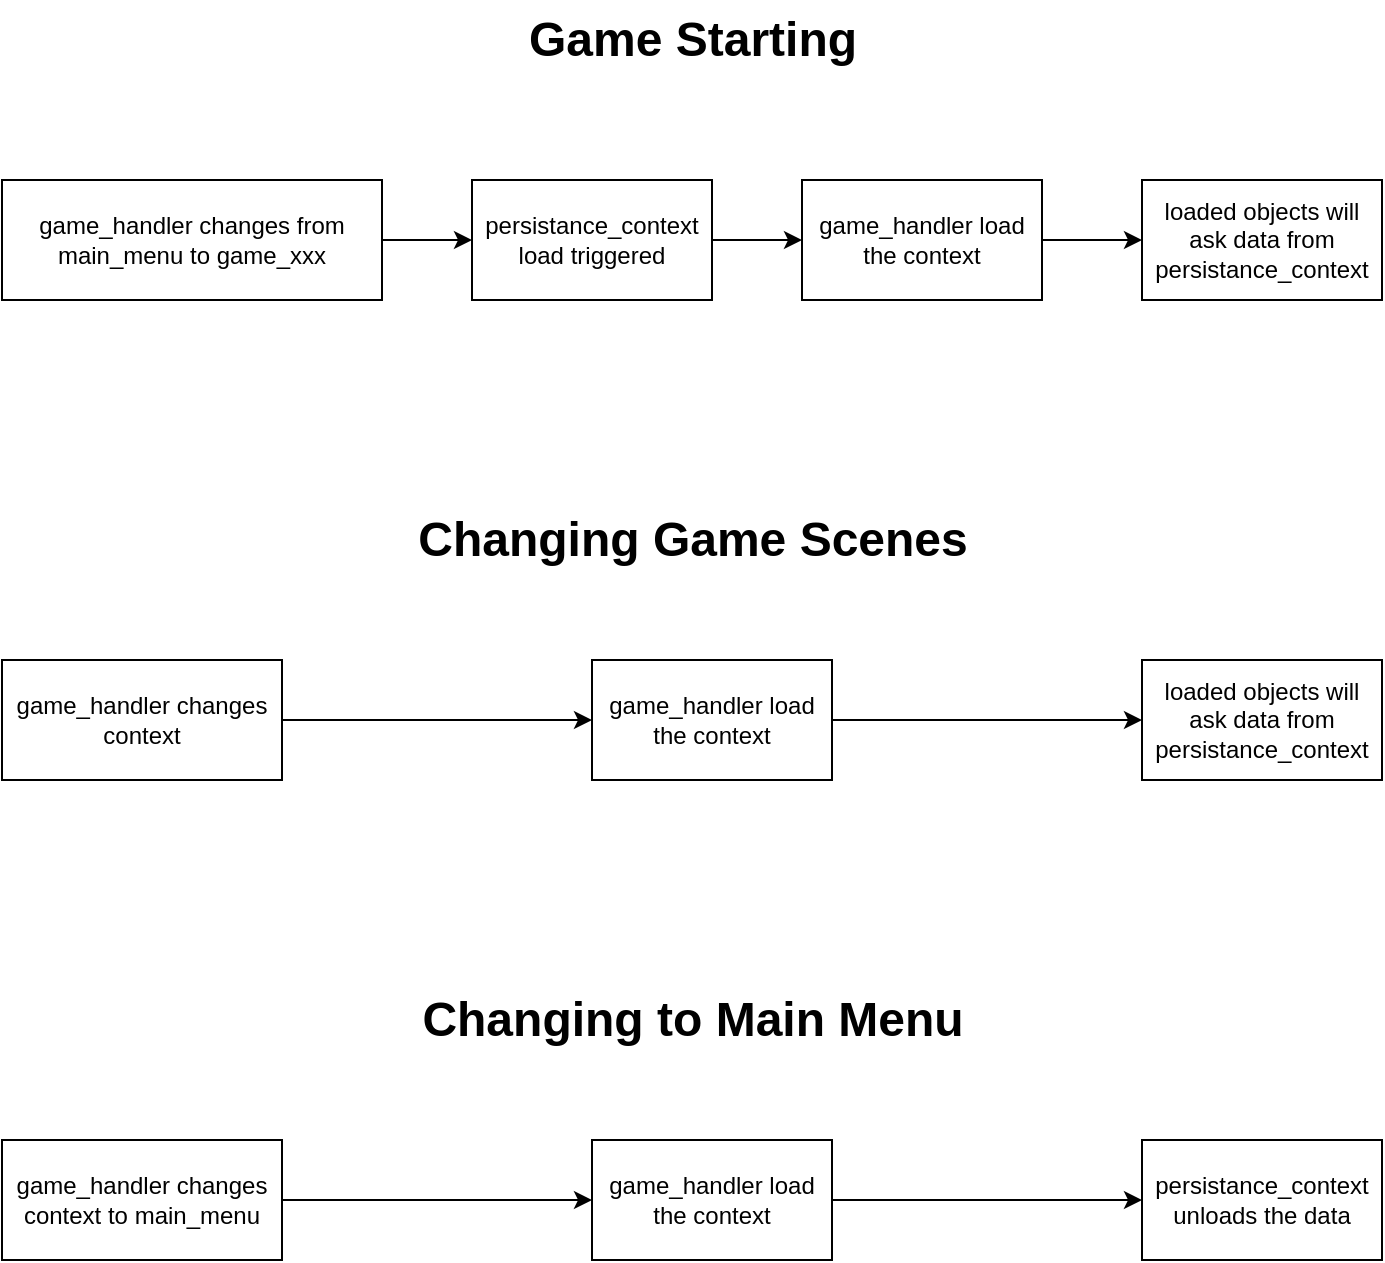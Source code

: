 <mxfile>
    <diagram id="FkKixEbIadVbpoG3_YDr" name="Page-1">
        <mxGraphModel dx="899" dy="819" grid="1" gridSize="10" guides="1" tooltips="1" connect="1" arrows="1" fold="1" page="1" pageScale="1" pageWidth="850" pageHeight="1100" math="0" shadow="0">
            <root>
                <mxCell id="0"/>
                <mxCell id="1" parent="0"/>
                <mxCell id="2" value="game_handler changes from main_menu to game_xxx" style="rounded=0;whiteSpace=wrap;html=1;" vertex="1" parent="1">
                    <mxGeometry x="80" y="170" width="190" height="60" as="geometry"/>
                </mxCell>
                <mxCell id="4" value="Game Starting" style="text;strokeColor=none;fillColor=none;html=1;fontSize=24;fontStyle=1;verticalAlign=middle;align=center;" vertex="1" parent="1">
                    <mxGeometry x="375" y="80" width="100" height="40" as="geometry"/>
                </mxCell>
                <mxCell id="5" value="game_handler load the context" style="rounded=0;whiteSpace=wrap;html=1;" vertex="1" parent="1">
                    <mxGeometry x="480" y="170" width="120" height="60" as="geometry"/>
                </mxCell>
                <mxCell id="6" value="persistance_context load triggered" style="rounded=0;whiteSpace=wrap;html=1;" vertex="1" parent="1">
                    <mxGeometry x="315" y="170" width="120" height="60" as="geometry"/>
                </mxCell>
                <mxCell id="7" value="loaded objects will ask data from persistance_context" style="rounded=0;whiteSpace=wrap;html=1;" vertex="1" parent="1">
                    <mxGeometry x="650" y="170" width="120" height="60" as="geometry"/>
                </mxCell>
                <mxCell id="8" value="" style="endArrow=classic;html=1;exitX=1;exitY=0.5;exitDx=0;exitDy=0;entryX=0;entryY=0.5;entryDx=0;entryDy=0;" edge="1" parent="1" source="2" target="6">
                    <mxGeometry width="50" height="50" relative="1" as="geometry">
                        <mxPoint x="480" y="370" as="sourcePoint"/>
                        <mxPoint x="530" y="320" as="targetPoint"/>
                    </mxGeometry>
                </mxCell>
                <mxCell id="9" value="" style="endArrow=classic;html=1;exitX=1;exitY=0.5;exitDx=0;exitDy=0;entryX=0;entryY=0.5;entryDx=0;entryDy=0;" edge="1" parent="1" source="6" target="5">
                    <mxGeometry width="50" height="50" relative="1" as="geometry">
                        <mxPoint x="280" y="210" as="sourcePoint"/>
                        <mxPoint x="325" y="210" as="targetPoint"/>
                    </mxGeometry>
                </mxCell>
                <mxCell id="10" value="" style="endArrow=classic;html=1;exitX=1;exitY=0.5;exitDx=0;exitDy=0;entryX=0;entryY=0.5;entryDx=0;entryDy=0;" edge="1" parent="1" source="5" target="7">
                    <mxGeometry width="50" height="50" relative="1" as="geometry">
                        <mxPoint x="445" y="210" as="sourcePoint"/>
                        <mxPoint x="490" y="210" as="targetPoint"/>
                    </mxGeometry>
                </mxCell>
                <mxCell id="11" value="game_handler changes context" style="rounded=0;whiteSpace=wrap;html=1;" vertex="1" parent="1">
                    <mxGeometry x="80" y="410" width="140" height="60" as="geometry"/>
                </mxCell>
                <mxCell id="12" value="game_handler load the context" style="rounded=0;whiteSpace=wrap;html=1;" vertex="1" parent="1">
                    <mxGeometry x="375" y="410" width="120" height="60" as="geometry"/>
                </mxCell>
                <mxCell id="14" value="loaded objects will ask data from persistance_context" style="rounded=0;whiteSpace=wrap;html=1;" vertex="1" parent="1">
                    <mxGeometry x="650" y="410" width="120" height="60" as="geometry"/>
                </mxCell>
                <mxCell id="15" value="" style="endArrow=classic;html=1;exitX=1;exitY=0.5;exitDx=0;exitDy=0;entryX=0;entryY=0.5;entryDx=0;entryDy=0;" edge="1" parent="1" source="11" target="12">
                    <mxGeometry width="50" height="50" relative="1" as="geometry">
                        <mxPoint x="480" y="610" as="sourcePoint"/>
                        <mxPoint x="315" y="440" as="targetPoint"/>
                    </mxGeometry>
                </mxCell>
                <mxCell id="17" value="" style="endArrow=classic;html=1;exitX=1;exitY=0.5;exitDx=0;exitDy=0;entryX=0;entryY=0.5;entryDx=0;entryDy=0;" edge="1" parent="1" source="12" target="14">
                    <mxGeometry width="50" height="50" relative="1" as="geometry">
                        <mxPoint x="445" y="450" as="sourcePoint"/>
                        <mxPoint x="490" y="450" as="targetPoint"/>
                    </mxGeometry>
                </mxCell>
                <mxCell id="19" value="Changing Game Scenes" style="text;strokeColor=none;fillColor=none;html=1;fontSize=24;fontStyle=1;verticalAlign=middle;align=center;" vertex="1" parent="1">
                    <mxGeometry x="375" y="330" width="100" height="40" as="geometry"/>
                </mxCell>
                <mxCell id="20" value="game_handler changes context to main_menu" style="rounded=0;whiteSpace=wrap;html=1;" vertex="1" parent="1">
                    <mxGeometry x="80" y="650" width="140" height="60" as="geometry"/>
                </mxCell>
                <mxCell id="21" value="game_handler load the context" style="rounded=0;whiteSpace=wrap;html=1;" vertex="1" parent="1">
                    <mxGeometry x="375" y="650" width="120" height="60" as="geometry"/>
                </mxCell>
                <mxCell id="23" value="" style="endArrow=classic;html=1;exitX=1;exitY=0.5;exitDx=0;exitDy=0;entryX=0;entryY=0.5;entryDx=0;entryDy=0;" edge="1" parent="1" source="20" target="21">
                    <mxGeometry width="50" height="50" relative="1" as="geometry">
                        <mxPoint x="480" y="850" as="sourcePoint"/>
                        <mxPoint x="315" y="680" as="targetPoint"/>
                    </mxGeometry>
                </mxCell>
                <mxCell id="25" value="Changing to Main Menu" style="text;strokeColor=none;fillColor=none;html=1;fontSize=24;fontStyle=1;verticalAlign=middle;align=center;" vertex="1" parent="1">
                    <mxGeometry x="375" y="570" width="100" height="40" as="geometry"/>
                </mxCell>
                <mxCell id="27" value="" style="endArrow=classic;html=1;exitX=1;exitY=0.5;exitDx=0;exitDy=0;entryX=0;entryY=0.5;entryDx=0;entryDy=0;endFill=1;" edge="1" parent="1" source="21" target="26">
                    <mxGeometry width="50" height="50" relative="1" as="geometry">
                        <mxPoint x="390" y="680" as="sourcePoint"/>
                        <mxPoint x="650" y="680" as="targetPoint"/>
                    </mxGeometry>
                </mxCell>
                <mxCell id="26" value="persistance_context unloads the data" style="rounded=0;whiteSpace=wrap;html=1;" vertex="1" parent="1">
                    <mxGeometry x="650" y="650" width="120" height="60" as="geometry"/>
                </mxCell>
            </root>
        </mxGraphModel>
    </diagram>
</mxfile>